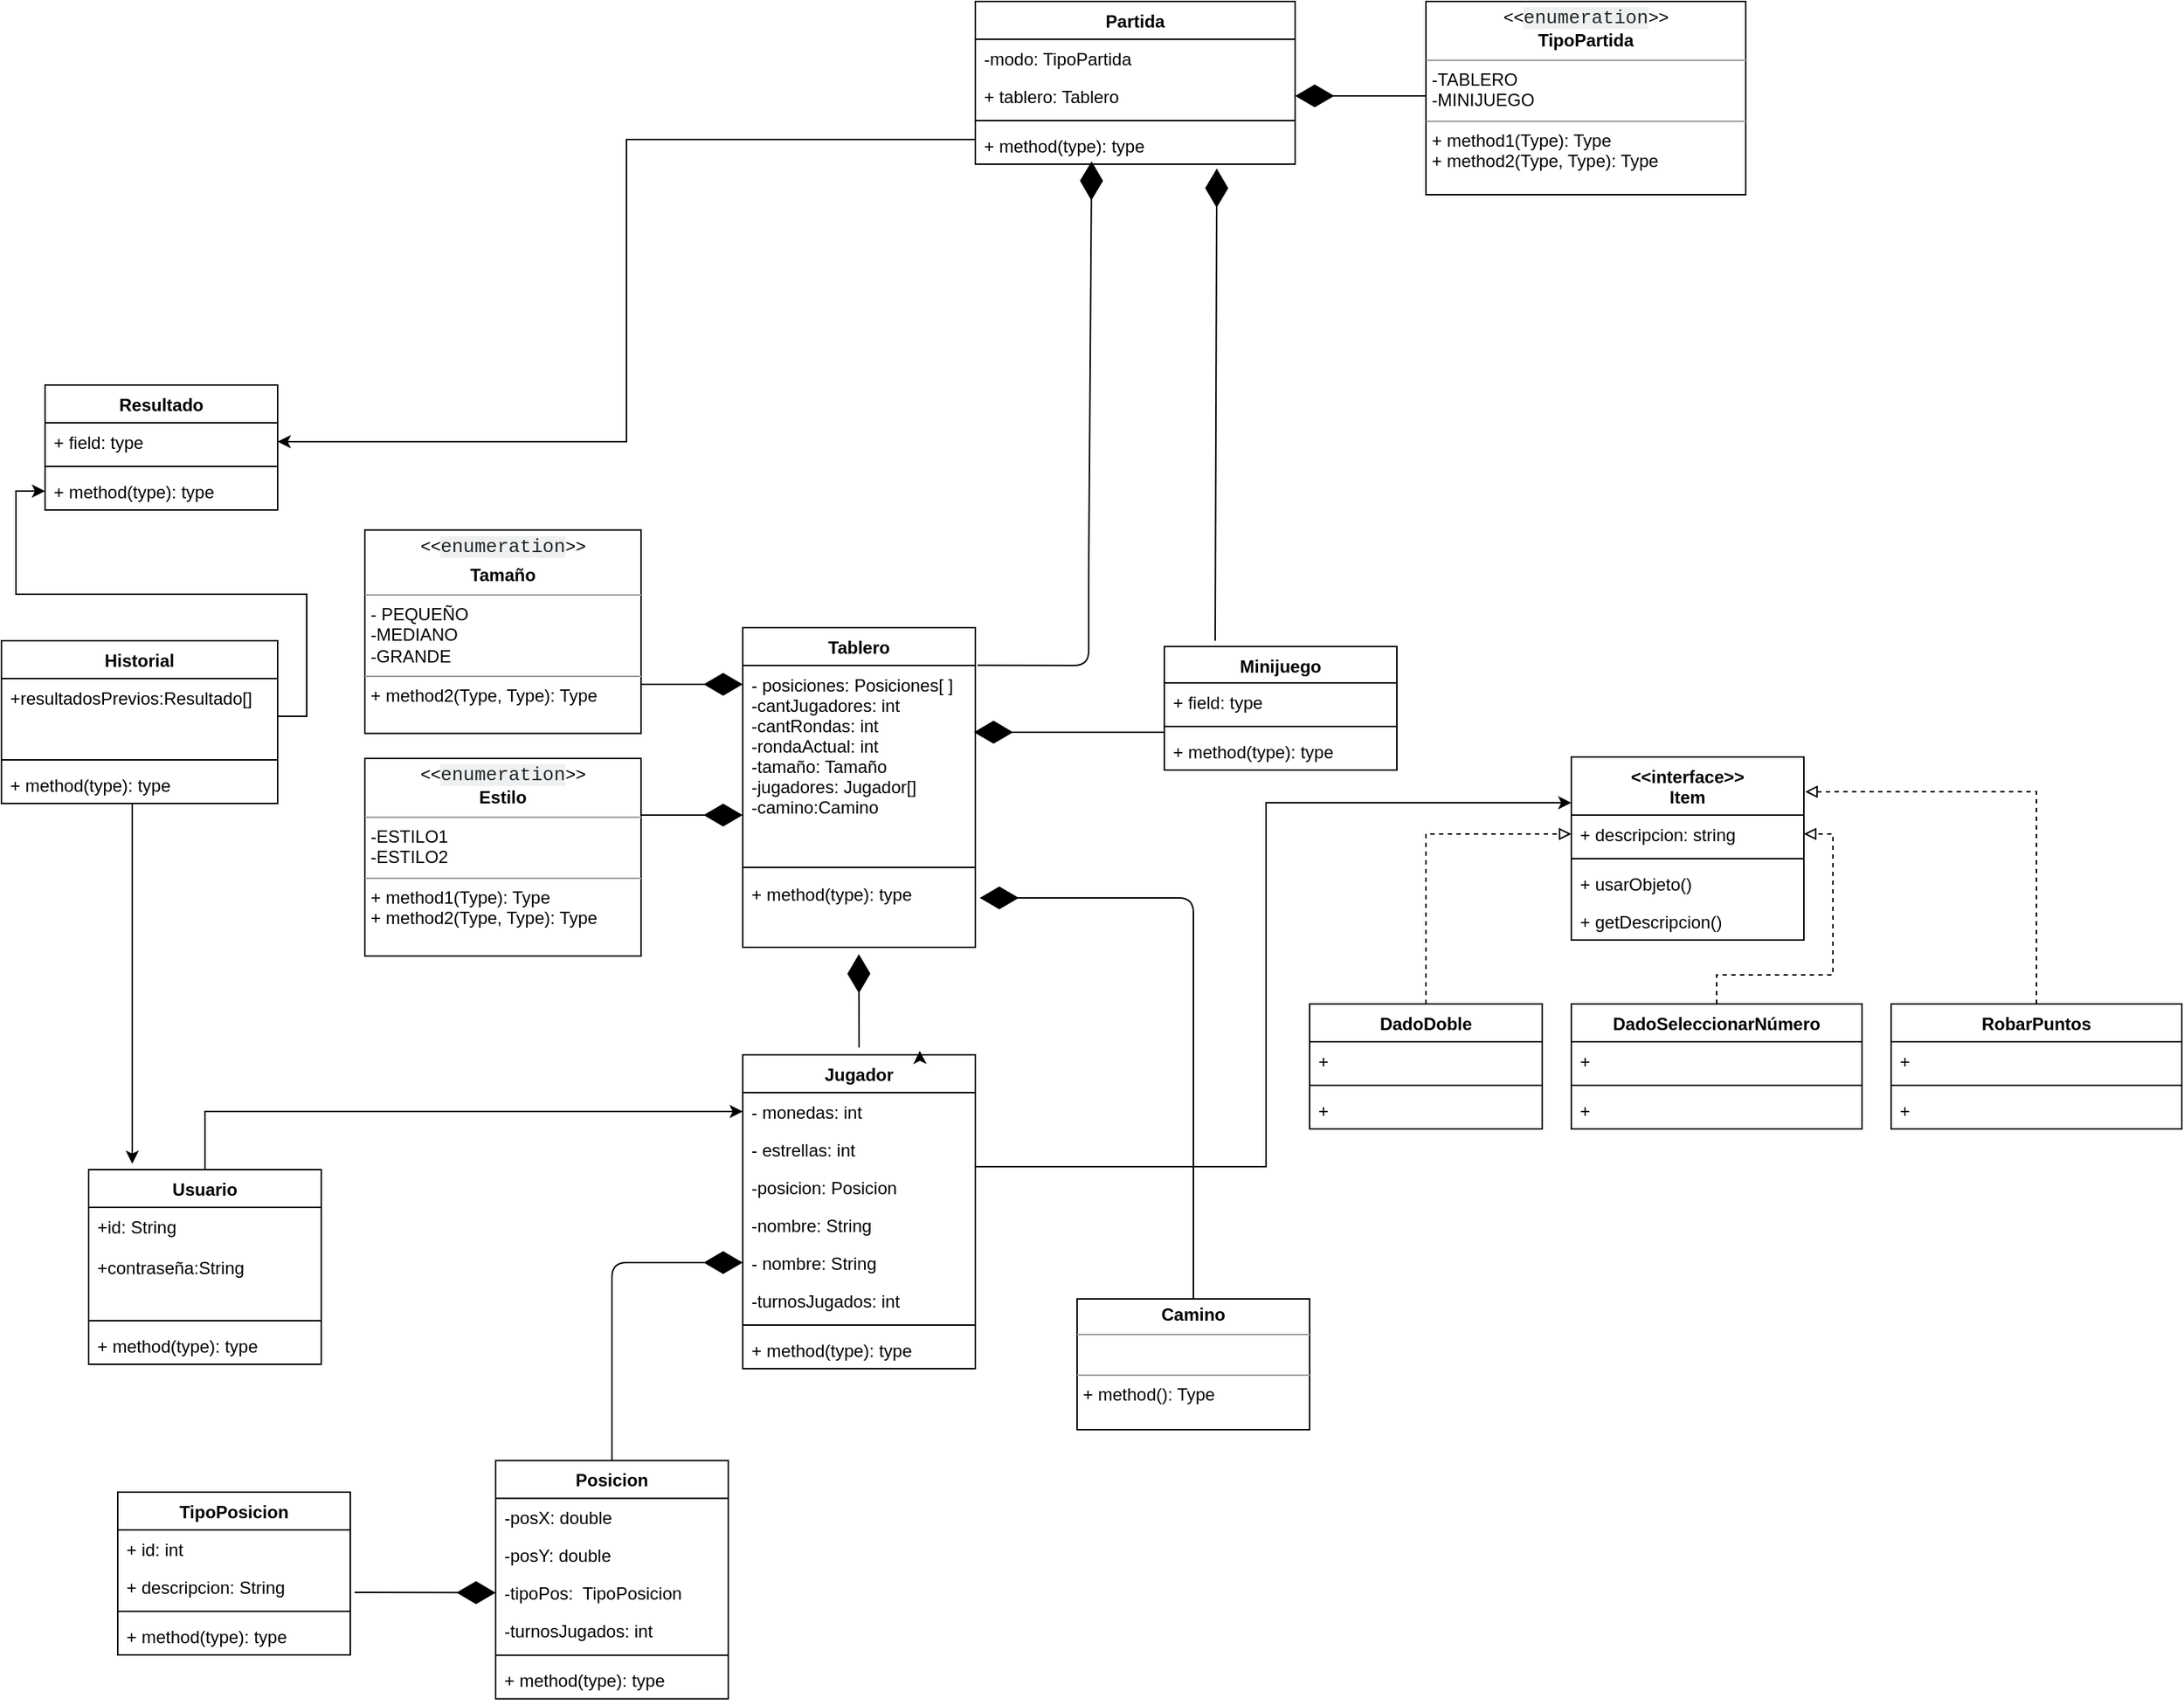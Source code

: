 <mxfile pages="1" version="11.2.8" type="github"><diagram name="Page-1" id="c4acf3e9-155e-7222-9cf6-157b1a14988f"><mxGraphModel dx="2136" dy="1695" grid="1" gridSize="10" guides="1" tooltips="1" connect="1" arrows="1" fold="1" page="1" pageScale="1" pageWidth="850" pageHeight="1100" background="#ffffff" math="0" shadow="0"><root><mxCell id="0"/><mxCell id="1" parent="0"/><mxCell id="UISwAt4YMqUdB4dOmK9G-1" value="Tablero" style="swimlane;fontStyle=1;align=center;verticalAlign=top;childLayout=stackLayout;horizontal=1;startSize=26;horizontalStack=0;resizeParent=1;resizeParentMax=0;resizeLast=0;collapsible=1;marginBottom=0;" parent="1" vertex="1"><mxGeometry x="210" y="-399" width="160" height="220" as="geometry"/></mxCell><mxCell id="UISwAt4YMqUdB4dOmK9G-2" value="- posiciones: Posiciones[ ]&#10;-cantJugadores: int&#10;-cantRondas: int&#10;-rondaActual: int&#10;-tamaño: Tamaño&#10;-jugadores: Jugador[]&#10;-camino:Camino&#10;" style="text;strokeColor=none;fillColor=none;align=left;verticalAlign=top;spacingLeft=4;spacingRight=4;overflow=hidden;rotatable=0;points=[[0,0.5],[1,0.5]];portConstraint=eastwest;" parent="UISwAt4YMqUdB4dOmK9G-1" vertex="1"><mxGeometry y="26" width="160" height="134" as="geometry"/></mxCell><mxCell id="UISwAt4YMqUdB4dOmK9G-3" value="" style="line;strokeWidth=1;fillColor=none;align=left;verticalAlign=middle;spacingTop=-1;spacingLeft=3;spacingRight=3;rotatable=0;labelPosition=right;points=[];portConstraint=eastwest;" parent="UISwAt4YMqUdB4dOmK9G-1" vertex="1"><mxGeometry y="160" width="160" height="10" as="geometry"/></mxCell><mxCell id="UISwAt4YMqUdB4dOmK9G-4" value="+ method(type): type" style="text;strokeColor=none;fillColor=none;align=left;verticalAlign=top;spacingLeft=4;spacingRight=4;overflow=hidden;rotatable=0;points=[[0,0.5],[1,0.5]];portConstraint=eastwest;" parent="UISwAt4YMqUdB4dOmK9G-1" vertex="1"><mxGeometry y="170" width="160" height="50" as="geometry"/></mxCell><mxCell id="k8qd7nkti8jpO9gWt1fe-1" value="TipoPosicion" style="swimlane;fontStyle=1;align=center;verticalAlign=top;childLayout=stackLayout;horizontal=1;startSize=26;horizontalStack=0;resizeParent=1;resizeParentMax=0;resizeLast=0;collapsible=1;marginBottom=0;" parent="1" vertex="1"><mxGeometry x="-220" y="196" width="160" height="112" as="geometry"/></mxCell><mxCell id="k8qd7nkti8jpO9gWt1fe-2" value="+ id: int" style="text;strokeColor=none;fillColor=none;align=left;verticalAlign=top;spacingLeft=4;spacingRight=4;overflow=hidden;rotatable=0;points=[[0,0.5],[1,0.5]];portConstraint=eastwest;" parent="k8qd7nkti8jpO9gWt1fe-1" vertex="1"><mxGeometry y="26" width="160" height="26" as="geometry"/></mxCell><mxCell id="k8qd7nkti8jpO9gWt1fe-5" value="+ descripcion: String" style="text;strokeColor=none;fillColor=none;align=left;verticalAlign=top;spacingLeft=4;spacingRight=4;overflow=hidden;rotatable=0;points=[[0,0.5],[1,0.5]];portConstraint=eastwest;" parent="k8qd7nkti8jpO9gWt1fe-1" vertex="1"><mxGeometry y="52" width="160" height="26" as="geometry"/></mxCell><mxCell id="k8qd7nkti8jpO9gWt1fe-3" value="" style="line;strokeWidth=1;fillColor=none;align=left;verticalAlign=middle;spacingTop=-1;spacingLeft=3;spacingRight=3;rotatable=0;labelPosition=right;points=[];portConstraint=eastwest;" parent="k8qd7nkti8jpO9gWt1fe-1" vertex="1"><mxGeometry y="78" width="160" height="8" as="geometry"/></mxCell><mxCell id="k8qd7nkti8jpO9gWt1fe-4" value="+ method(type): type" style="text;strokeColor=none;fillColor=none;align=left;verticalAlign=top;spacingLeft=4;spacingRight=4;overflow=hidden;rotatable=0;points=[[0,0.5],[1,0.5]];portConstraint=eastwest;" parent="k8qd7nkti8jpO9gWt1fe-1" vertex="1"><mxGeometry y="86" width="160" height="26" as="geometry"/></mxCell><mxCell id="k8qd7nkti8jpO9gWt1fe-7" value="Jugador" style="swimlane;fontStyle=1;align=center;verticalAlign=top;childLayout=stackLayout;horizontal=1;startSize=26;horizontalStack=0;resizeParent=1;resizeParentMax=0;resizeLast=0;collapsible=1;marginBottom=0;" parent="1" vertex="1"><mxGeometry x="210" y="-105" width="160" height="216" as="geometry"/></mxCell><mxCell id="k8qd7nkti8jpO9gWt1fe-11" value="- monedas: int&#10;" style="text;strokeColor=none;fillColor=none;align=left;verticalAlign=top;spacingLeft=4;spacingRight=4;overflow=hidden;rotatable=0;points=[[0,0.5],[1,0.5]];portConstraint=eastwest;" parent="k8qd7nkti8jpO9gWt1fe-7" vertex="1"><mxGeometry y="26" width="160" height="26" as="geometry"/></mxCell><mxCell id="-R49KxKi6Ui51VYpmpSC-28" value="- estrellas: int" style="text;strokeColor=none;fillColor=none;align=left;verticalAlign=top;spacingLeft=4;spacingRight=4;overflow=hidden;rotatable=0;points=[[0,0.5],[1,0.5]];portConstraint=eastwest;" vertex="1" parent="k8qd7nkti8jpO9gWt1fe-7"><mxGeometry y="52" width="160" height="26" as="geometry"/></mxCell><mxCell id="k8qd7nkti8jpO9gWt1fe-8" value="-posicion: Posicion&#10;" style="text;strokeColor=none;fillColor=none;align=left;verticalAlign=top;spacingLeft=4;spacingRight=4;overflow=hidden;rotatable=0;points=[[0,0.5],[1,0.5]];portConstraint=eastwest;" parent="k8qd7nkti8jpO9gWt1fe-7" vertex="1"><mxGeometry y="78" width="160" height="26" as="geometry"/></mxCell><mxCell id="-R49KxKi6Ui51VYpmpSC-87" value="-nombre: String&#10;" style="text;strokeColor=none;fillColor=none;align=left;verticalAlign=top;spacingLeft=4;spacingRight=4;overflow=hidden;rotatable=0;points=[[0,0.5],[1,0.5]];portConstraint=eastwest;" vertex="1" parent="k8qd7nkti8jpO9gWt1fe-7"><mxGeometry y="104" width="160" height="26" as="geometry"/></mxCell><mxCell id="k8qd7nkti8jpO9gWt1fe-27" value="- nombre: String" style="text;strokeColor=none;fillColor=none;align=left;verticalAlign=top;spacingLeft=4;spacingRight=4;overflow=hidden;rotatable=0;points=[[0,0.5],[1,0.5]];portConstraint=eastwest;" parent="k8qd7nkti8jpO9gWt1fe-7" vertex="1"><mxGeometry y="130" width="160" height="26" as="geometry"/></mxCell><mxCell id="k8qd7nkti8jpO9gWt1fe-12" value="-turnosJugados: int" style="text;strokeColor=none;fillColor=none;align=left;verticalAlign=top;spacingLeft=4;spacingRight=4;overflow=hidden;rotatable=0;points=[[0,0.5],[1,0.5]];portConstraint=eastwest;" parent="k8qd7nkti8jpO9gWt1fe-7" vertex="1"><mxGeometry y="156" width="160" height="26" as="geometry"/></mxCell><mxCell id="k8qd7nkti8jpO9gWt1fe-9" value="" style="line;strokeWidth=1;fillColor=none;align=left;verticalAlign=middle;spacingTop=-1;spacingLeft=3;spacingRight=3;rotatable=0;labelPosition=right;points=[];portConstraint=eastwest;" parent="k8qd7nkti8jpO9gWt1fe-7" vertex="1"><mxGeometry y="182" width="160" height="8" as="geometry"/></mxCell><mxCell id="k8qd7nkti8jpO9gWt1fe-10" value="+ method(type): type" style="text;strokeColor=none;fillColor=none;align=left;verticalAlign=top;spacingLeft=4;spacingRight=4;overflow=hidden;rotatable=0;points=[[0,0.5],[1,0.5]];portConstraint=eastwest;" parent="k8qd7nkti8jpO9gWt1fe-7" vertex="1"><mxGeometry y="190" width="160" height="26" as="geometry"/></mxCell><mxCell id="k8qd7nkti8jpO9gWt1fe-14" value="Partida" style="swimlane;fontStyle=1;align=center;verticalAlign=top;childLayout=stackLayout;horizontal=1;startSize=26;horizontalStack=0;resizeParent=1;resizeParentMax=0;resizeLast=0;collapsible=1;marginBottom=0;" parent="1" vertex="1"><mxGeometry x="370" y="-830" width="220" height="112" as="geometry"/></mxCell><mxCell id="k8qd7nkti8jpO9gWt1fe-15" value="-modo: TipoPartida&#10;" style="text;strokeColor=none;fillColor=none;align=left;verticalAlign=top;spacingLeft=4;spacingRight=4;overflow=hidden;rotatable=0;points=[[0,0.5],[1,0.5]];portConstraint=eastwest;" parent="k8qd7nkti8jpO9gWt1fe-14" vertex="1"><mxGeometry y="26" width="220" height="26" as="geometry"/></mxCell><mxCell id="k8qd7nkti8jpO9gWt1fe-19" value="+ tablero: Tablero" style="text;strokeColor=none;fillColor=none;align=left;verticalAlign=top;spacingLeft=4;spacingRight=4;overflow=hidden;rotatable=0;points=[[0,0.5],[1,0.5]];portConstraint=eastwest;" parent="k8qd7nkti8jpO9gWt1fe-14" vertex="1"><mxGeometry y="52" width="220" height="26" as="geometry"/></mxCell><mxCell id="k8qd7nkti8jpO9gWt1fe-16" value="" style="line;strokeWidth=1;fillColor=none;align=left;verticalAlign=middle;spacingTop=-1;spacingLeft=3;spacingRight=3;rotatable=0;labelPosition=right;points=[];portConstraint=eastwest;" parent="k8qd7nkti8jpO9gWt1fe-14" vertex="1"><mxGeometry y="78" width="220" height="8" as="geometry"/></mxCell><mxCell id="k8qd7nkti8jpO9gWt1fe-17" value="+ method(type): type" style="text;strokeColor=none;fillColor=none;align=left;verticalAlign=top;spacingLeft=4;spacingRight=4;overflow=hidden;rotatable=0;points=[[0,0.5],[1,0.5]];portConstraint=eastwest;" parent="k8qd7nkti8jpO9gWt1fe-14" vertex="1"><mxGeometry y="86" width="220" height="26" as="geometry"/></mxCell><mxCell id="k8qd7nkti8jpO9gWt1fe-35" style="edgeStyle=orthogonalEdgeStyle;rounded=0;orthogonalLoop=1;jettySize=auto;html=1;exitX=0.5;exitY=0;exitDx=0;exitDy=0;entryX=0;entryY=0.5;entryDx=0;entryDy=0;startArrow=none;startFill=0;endArrow=block;endFill=0;dashed=1;" parent="1" source="k8qd7nkti8jpO9gWt1fe-22" target="k8qd7nkti8jpO9gWt1fe-42" edge="1"><mxGeometry relative="1" as="geometry"><mxPoint x="740" y="-230" as="targetPoint"/></mxGeometry></mxCell><mxCell id="k8qd7nkti8jpO9gWt1fe-22" value="DadoDoble" style="swimlane;fontStyle=1;align=center;verticalAlign=top;childLayout=stackLayout;horizontal=1;startSize=26;horizontalStack=0;resizeParent=1;resizeParentMax=0;resizeLast=0;collapsible=1;marginBottom=0;" parent="1" vertex="1"><mxGeometry x="600" y="-140" width="160" height="86" as="geometry"/></mxCell><mxCell id="k8qd7nkti8jpO9gWt1fe-23" value="+" style="text;strokeColor=none;fillColor=none;align=left;verticalAlign=top;spacingLeft=4;spacingRight=4;overflow=hidden;rotatable=0;points=[[0,0.5],[1,0.5]];portConstraint=eastwest;" parent="k8qd7nkti8jpO9gWt1fe-22" vertex="1"><mxGeometry y="26" width="160" height="26" as="geometry"/></mxCell><mxCell id="k8qd7nkti8jpO9gWt1fe-24" value="" style="line;strokeWidth=1;fillColor=none;align=left;verticalAlign=middle;spacingTop=-1;spacingLeft=3;spacingRight=3;rotatable=0;labelPosition=right;points=[];portConstraint=eastwest;" parent="k8qd7nkti8jpO9gWt1fe-22" vertex="1"><mxGeometry y="52" width="160" height="8" as="geometry"/></mxCell><mxCell id="k8qd7nkti8jpO9gWt1fe-25" value="+" style="text;strokeColor=none;fillColor=none;align=left;verticalAlign=top;spacingLeft=4;spacingRight=4;overflow=hidden;rotatable=0;points=[[0,0.5],[1,0.5]];portConstraint=eastwest;" parent="k8qd7nkti8jpO9gWt1fe-22" vertex="1"><mxGeometry y="60" width="160" height="26" as="geometry"/></mxCell><mxCell id="k8qd7nkti8jpO9gWt1fe-37" value="&lt;&lt;interface&gt;&gt;&#10;Item" style="swimlane;fontStyle=1;align=center;verticalAlign=top;childLayout=stackLayout;horizontal=1;startSize=40;horizontalStack=0;resizeParent=1;resizeParentMax=0;resizeLast=0;collapsible=1;marginBottom=0;" parent="1" vertex="1"><mxGeometry x="780" y="-310" width="160" height="126" as="geometry"/></mxCell><mxCell id="k8qd7nkti8jpO9gWt1fe-42" value="+ descripcion: string" style="text;strokeColor=none;fillColor=none;align=left;verticalAlign=top;spacingLeft=4;spacingRight=4;overflow=hidden;rotatable=0;points=[[0,0.5],[1,0.5]];portConstraint=eastwest;" parent="k8qd7nkti8jpO9gWt1fe-37" vertex="1"><mxGeometry y="40" width="160" height="26" as="geometry"/></mxCell><mxCell id="k8qd7nkti8jpO9gWt1fe-39" value="" style="line;strokeWidth=1;fillColor=none;align=left;verticalAlign=middle;spacingTop=-1;spacingLeft=3;spacingRight=3;rotatable=0;labelPosition=right;points=[];portConstraint=eastwest;" parent="k8qd7nkti8jpO9gWt1fe-37" vertex="1"><mxGeometry y="66" width="160" height="8" as="geometry"/></mxCell><mxCell id="k8qd7nkti8jpO9gWt1fe-40" value="+ usarObjeto()" style="text;strokeColor=none;fillColor=none;align=left;verticalAlign=top;spacingLeft=4;spacingRight=4;overflow=hidden;rotatable=0;points=[[0,0.5],[1,0.5]];portConstraint=eastwest;" parent="k8qd7nkti8jpO9gWt1fe-37" vertex="1"><mxGeometry y="74" width="160" height="26" as="geometry"/></mxCell><mxCell id="k8qd7nkti8jpO9gWt1fe-41" value="+ getDescripcion()" style="text;strokeColor=none;fillColor=none;align=left;verticalAlign=top;spacingLeft=4;spacingRight=4;overflow=hidden;rotatable=0;points=[[0,0.5],[1,0.5]];portConstraint=eastwest;" parent="k8qd7nkti8jpO9gWt1fe-37" vertex="1"><mxGeometry y="100" width="160" height="26" as="geometry"/></mxCell><mxCell id="k8qd7nkti8jpO9gWt1fe-51" style="edgeStyle=orthogonalEdgeStyle;rounded=0;orthogonalLoop=1;jettySize=auto;html=1;exitX=0.5;exitY=0;exitDx=0;exitDy=0;entryX=1;entryY=0.5;entryDx=0;entryDy=0;dashed=1;startArrow=none;startFill=0;endArrow=block;endFill=0;" parent="1" source="k8qd7nkti8jpO9gWt1fe-43" target="k8qd7nkti8jpO9gWt1fe-42" edge="1"><mxGeometry relative="1" as="geometry"><Array as="points"><mxPoint x="880" y="-160"/><mxPoint x="960" y="-160"/><mxPoint x="960" y="-257"/></Array></mxGeometry></mxCell><mxCell id="k8qd7nkti8jpO9gWt1fe-43" value="DadoSeleccionarNúmero" style="swimlane;fontStyle=1;align=center;verticalAlign=top;childLayout=stackLayout;horizontal=1;startSize=26;horizontalStack=0;resizeParent=1;resizeParentMax=0;resizeLast=0;collapsible=1;marginBottom=0;" parent="1" vertex="1"><mxGeometry x="780" y="-140" width="200" height="86" as="geometry"/></mxCell><mxCell id="k8qd7nkti8jpO9gWt1fe-44" value="+" style="text;strokeColor=none;fillColor=none;align=left;verticalAlign=top;spacingLeft=4;spacingRight=4;overflow=hidden;rotatable=0;points=[[0,0.5],[1,0.5]];portConstraint=eastwest;" parent="k8qd7nkti8jpO9gWt1fe-43" vertex="1"><mxGeometry y="26" width="200" height="26" as="geometry"/></mxCell><mxCell id="k8qd7nkti8jpO9gWt1fe-45" value="" style="line;strokeWidth=1;fillColor=none;align=left;verticalAlign=middle;spacingTop=-1;spacingLeft=3;spacingRight=3;rotatable=0;labelPosition=right;points=[];portConstraint=eastwest;" parent="k8qd7nkti8jpO9gWt1fe-43" vertex="1"><mxGeometry y="52" width="200" height="8" as="geometry"/></mxCell><mxCell id="k8qd7nkti8jpO9gWt1fe-46" value="+" style="text;strokeColor=none;fillColor=none;align=left;verticalAlign=top;spacingLeft=4;spacingRight=4;overflow=hidden;rotatable=0;points=[[0,0.5],[1,0.5]];portConstraint=eastwest;" parent="k8qd7nkti8jpO9gWt1fe-43" vertex="1"><mxGeometry y="60" width="200" height="26" as="geometry"/></mxCell><mxCell id="k8qd7nkti8jpO9gWt1fe-52" style="edgeStyle=orthogonalEdgeStyle;rounded=0;orthogonalLoop=1;jettySize=auto;html=1;exitX=0.5;exitY=0;exitDx=0;exitDy=0;entryX=1.006;entryY=0.19;entryDx=0;entryDy=0;entryPerimeter=0;dashed=1;startArrow=none;startFill=0;endArrow=block;endFill=0;" parent="1" source="k8qd7nkti8jpO9gWt1fe-47" target="k8qd7nkti8jpO9gWt1fe-37" edge="1"><mxGeometry relative="1" as="geometry"/></mxCell><mxCell id="k8qd7nkti8jpO9gWt1fe-47" value="RobarPuntos" style="swimlane;fontStyle=1;align=center;verticalAlign=top;childLayout=stackLayout;horizontal=1;startSize=26;horizontalStack=0;resizeParent=1;resizeParentMax=0;resizeLast=0;collapsible=1;marginBottom=0;" parent="1" vertex="1"><mxGeometry x="1000" y="-140" width="200" height="86" as="geometry"/></mxCell><mxCell id="k8qd7nkti8jpO9gWt1fe-48" value="+" style="text;strokeColor=none;fillColor=none;align=left;verticalAlign=top;spacingLeft=4;spacingRight=4;overflow=hidden;rotatable=0;points=[[0,0.5],[1,0.5]];portConstraint=eastwest;" parent="k8qd7nkti8jpO9gWt1fe-47" vertex="1"><mxGeometry y="26" width="200" height="26" as="geometry"/></mxCell><mxCell id="k8qd7nkti8jpO9gWt1fe-49" value="" style="line;strokeWidth=1;fillColor=none;align=left;verticalAlign=middle;spacingTop=-1;spacingLeft=3;spacingRight=3;rotatable=0;labelPosition=right;points=[];portConstraint=eastwest;" parent="k8qd7nkti8jpO9gWt1fe-47" vertex="1"><mxGeometry y="52" width="200" height="8" as="geometry"/></mxCell><mxCell id="k8qd7nkti8jpO9gWt1fe-50" value="+" style="text;strokeColor=none;fillColor=none;align=left;verticalAlign=top;spacingLeft=4;spacingRight=4;overflow=hidden;rotatable=0;points=[[0,0.5],[1,0.5]];portConstraint=eastwest;" parent="k8qd7nkti8jpO9gWt1fe-47" vertex="1"><mxGeometry y="60" width="200" height="26" as="geometry"/></mxCell><mxCell id="iO6MnTRIKXkWglGFPcSL-11" style="edgeStyle=orthogonalEdgeStyle;rounded=0;orthogonalLoop=1;jettySize=auto;html=1;entryX=0;entryY=0.5;entryDx=0;entryDy=0;" parent="1" source="iO6MnTRIKXkWglGFPcSL-6" target="k8qd7nkti8jpO9gWt1fe-11" edge="1"><mxGeometry relative="1" as="geometry"/></mxCell><mxCell id="iO6MnTRIKXkWglGFPcSL-6" value="Usuario" style="swimlane;fontStyle=1;align=center;verticalAlign=top;childLayout=stackLayout;horizontal=1;startSize=26;horizontalStack=0;resizeParent=1;resizeParentMax=0;resizeLast=0;collapsible=1;marginBottom=0;" parent="1" vertex="1"><mxGeometry x="-240" y="-26" width="160" height="134" as="geometry"/></mxCell><mxCell id="iO6MnTRIKXkWglGFPcSL-7" value="+id: String&#10;&#10;+contraseña:String" style="text;strokeColor=none;fillColor=none;align=left;verticalAlign=top;spacingLeft=4;spacingRight=4;overflow=hidden;rotatable=0;points=[[0,0.5],[1,0.5]];portConstraint=eastwest;" parent="iO6MnTRIKXkWglGFPcSL-6" vertex="1"><mxGeometry y="26" width="160" height="74" as="geometry"/></mxCell><mxCell id="iO6MnTRIKXkWglGFPcSL-8" value="" style="line;strokeWidth=1;fillColor=none;align=left;verticalAlign=middle;spacingTop=-1;spacingLeft=3;spacingRight=3;rotatable=0;labelPosition=right;points=[];portConstraint=eastwest;" parent="iO6MnTRIKXkWglGFPcSL-6" vertex="1"><mxGeometry y="100" width="160" height="8" as="geometry"/></mxCell><mxCell id="iO6MnTRIKXkWglGFPcSL-9" value="+ method(type): type" style="text;strokeColor=none;fillColor=none;align=left;verticalAlign=top;spacingLeft=4;spacingRight=4;overflow=hidden;rotatable=0;points=[[0,0.5],[1,0.5]];portConstraint=eastwest;" parent="iO6MnTRIKXkWglGFPcSL-6" vertex="1"><mxGeometry y="108" width="160" height="26" as="geometry"/></mxCell><mxCell id="iO6MnTRIKXkWglGFPcSL-12" style="edgeStyle=orthogonalEdgeStyle;rounded=0;orthogonalLoop=1;jettySize=auto;html=1;exitX=1;exitY=0.5;exitDx=0;exitDy=0;entryX=0;entryY=0.25;entryDx=0;entryDy=0;" parent="1" source="k8qd7nkti8jpO9gWt1fe-11" target="k8qd7nkti8jpO9gWt1fe-37" edge="1"><mxGeometry relative="1" as="geometry"><Array as="points"><mxPoint x="570" y="-28"/><mxPoint x="570" y="-278"/></Array></mxGeometry></mxCell><mxCell id="iO6MnTRIKXkWglGFPcSL-18" style="edgeStyle=orthogonalEdgeStyle;rounded=0;orthogonalLoop=1;jettySize=auto;html=1;" parent="1" source="iO6MnTRIKXkWglGFPcSL-13" edge="1"><mxGeometry relative="1" as="geometry"><mxPoint x="-210" y="-30" as="targetPoint"/><Array as="points"><mxPoint x="-210" y="-80"/></Array></mxGeometry></mxCell><mxCell id="iO6MnTRIKXkWglGFPcSL-13" value="Historial" style="swimlane;fontStyle=1;align=center;verticalAlign=top;childLayout=stackLayout;horizontal=1;startSize=26;horizontalStack=0;resizeParent=1;resizeParentMax=0;resizeLast=0;collapsible=1;marginBottom=0;" parent="1" vertex="1"><mxGeometry x="-300" y="-390" width="190" height="112" as="geometry"/></mxCell><mxCell id="iO6MnTRIKXkWglGFPcSL-14" value="+resultadosPrevios:Resultado[]" style="text;strokeColor=none;fillColor=none;align=left;verticalAlign=top;spacingLeft=4;spacingRight=4;overflow=hidden;rotatable=0;points=[[0,0.5],[1,0.5]];portConstraint=eastwest;" parent="iO6MnTRIKXkWglGFPcSL-13" vertex="1"><mxGeometry y="26" width="190" height="52" as="geometry"/></mxCell><mxCell id="iO6MnTRIKXkWglGFPcSL-15" value="" style="line;strokeWidth=1;fillColor=none;align=left;verticalAlign=middle;spacingTop=-1;spacingLeft=3;spacingRight=3;rotatable=0;labelPosition=right;points=[];portConstraint=eastwest;" parent="iO6MnTRIKXkWglGFPcSL-13" vertex="1"><mxGeometry y="78" width="190" height="8" as="geometry"/></mxCell><mxCell id="iO6MnTRIKXkWglGFPcSL-16" value="+ method(type): type" style="text;strokeColor=none;fillColor=none;align=left;verticalAlign=top;spacingLeft=4;spacingRight=4;overflow=hidden;rotatable=0;points=[[0,0.5],[1,0.5]];portConstraint=eastwest;" parent="iO6MnTRIKXkWglGFPcSL-13" vertex="1"><mxGeometry y="86" width="190" height="26" as="geometry"/></mxCell><mxCell id="iO6MnTRIKXkWglGFPcSL-19" value="Resultado" style="swimlane;fontStyle=1;align=center;verticalAlign=top;childLayout=stackLayout;horizontal=1;startSize=26;horizontalStack=0;resizeParent=1;resizeParentMax=0;resizeLast=0;collapsible=1;marginBottom=0;" parent="1" vertex="1"><mxGeometry x="-270" y="-566" width="160" height="86" as="geometry"/></mxCell><mxCell id="iO6MnTRIKXkWglGFPcSL-20" value="+ field: type" style="text;strokeColor=none;fillColor=none;align=left;verticalAlign=top;spacingLeft=4;spacingRight=4;overflow=hidden;rotatable=0;points=[[0,0.5],[1,0.5]];portConstraint=eastwest;" parent="iO6MnTRIKXkWglGFPcSL-19" vertex="1"><mxGeometry y="26" width="160" height="26" as="geometry"/></mxCell><mxCell id="iO6MnTRIKXkWglGFPcSL-21" value="" style="line;strokeWidth=1;fillColor=none;align=left;verticalAlign=middle;spacingTop=-1;spacingLeft=3;spacingRight=3;rotatable=0;labelPosition=right;points=[];portConstraint=eastwest;" parent="iO6MnTRIKXkWglGFPcSL-19" vertex="1"><mxGeometry y="52" width="160" height="8" as="geometry"/></mxCell><mxCell id="iO6MnTRIKXkWglGFPcSL-22" value="+ method(type): type" style="text;strokeColor=none;fillColor=none;align=left;verticalAlign=top;spacingLeft=4;spacingRight=4;overflow=hidden;rotatable=0;points=[[0,0.5],[1,0.5]];portConstraint=eastwest;" parent="iO6MnTRIKXkWglGFPcSL-19" vertex="1"><mxGeometry y="60" width="160" height="26" as="geometry"/></mxCell><mxCell id="iO6MnTRIKXkWglGFPcSL-24" style="edgeStyle=orthogonalEdgeStyle;rounded=0;orthogonalLoop=1;jettySize=auto;html=1;entryX=1;entryY=0.5;entryDx=0;entryDy=0;exitX=0;exitY=0.5;exitDx=0;exitDy=0;" parent="1" source="k8qd7nkti8jpO9gWt1fe-19" target="iO6MnTRIKXkWglGFPcSL-20" edge="1"><mxGeometry relative="1" as="geometry"><Array as="points"><mxPoint x="130" y="-735"/><mxPoint x="130" y="-527"/></Array></mxGeometry></mxCell><mxCell id="iO6MnTRIKXkWglGFPcSL-25" style="edgeStyle=orthogonalEdgeStyle;rounded=0;orthogonalLoop=1;jettySize=auto;html=1;entryX=0;entryY=0.5;entryDx=0;entryDy=0;" parent="1" source="iO6MnTRIKXkWglGFPcSL-14" target="iO6MnTRIKXkWglGFPcSL-22" edge="1"><mxGeometry relative="1" as="geometry"/></mxCell><mxCell id="-R49KxKi6Ui51VYpmpSC-2" value="Minijuego&#10;" style="swimlane;fontStyle=1;align=center;verticalAlign=top;childLayout=stackLayout;horizontal=1;startSize=25;horizontalStack=0;resizeParent=1;resizeParentMax=0;resizeLast=0;collapsible=1;marginBottom=0;" vertex="1" parent="1"><mxGeometry x="500" y="-386" width="160" height="85" as="geometry"><mxRectangle x="500" y="-386" width="80" height="25" as="alternateBounds"/></mxGeometry></mxCell><mxCell id="-R49KxKi6Ui51VYpmpSC-3" value="+ field: type" style="text;strokeColor=none;fillColor=none;align=left;verticalAlign=top;spacingLeft=4;spacingRight=4;overflow=hidden;rotatable=0;points=[[0,0.5],[1,0.5]];portConstraint=eastwest;" vertex="1" parent="-R49KxKi6Ui51VYpmpSC-2"><mxGeometry y="25" width="160" height="26" as="geometry"/></mxCell><mxCell id="-R49KxKi6Ui51VYpmpSC-4" value="" style="line;strokeWidth=1;fillColor=none;align=left;verticalAlign=middle;spacingTop=-1;spacingLeft=3;spacingRight=3;rotatable=0;labelPosition=right;points=[];portConstraint=eastwest;" vertex="1" parent="-R49KxKi6Ui51VYpmpSC-2"><mxGeometry y="51" width="160" height="8" as="geometry"/></mxCell><mxCell id="-R49KxKi6Ui51VYpmpSC-5" value="+ method(type): type" style="text;strokeColor=none;fillColor=none;align=left;verticalAlign=top;spacingLeft=4;spacingRight=4;overflow=hidden;rotatable=0;points=[[0,0.5],[1,0.5]];portConstraint=eastwest;" vertex="1" parent="-R49KxKi6Ui51VYpmpSC-2"><mxGeometry y="59" width="160" height="26" as="geometry"/></mxCell><mxCell id="-R49KxKi6Ui51VYpmpSC-9" value="&lt;p style=&quot;margin: 0px ; margin-top: 4px ; text-align: center&quot;&gt;&lt;i&gt;&amp;lt;&amp;lt;&lt;/i&gt;&lt;span style=&quot;font-family: &amp;#34;consolas&amp;#34; , &amp;#34;menlo&amp;#34; , &amp;#34;monaco&amp;#34; , &amp;#34;lucida console&amp;#34; , &amp;#34;liberation mono&amp;#34; , &amp;#34;dejavu sans mono&amp;#34; , &amp;#34;bitstream vera sans mono&amp;#34; , &amp;#34;courier new&amp;#34; , monospace , sans-serif ; font-style: inherit ; font-weight: inherit ; white-space: inherit ; background-color: rgb(239 , 240 , 241) ; color: rgb(36 , 39 , 41) ; font-size: 13px ; text-align: left&quot;&gt;enumeration&lt;/span&gt;&lt;i&gt;&amp;gt;&amp;gt;&lt;/i&gt;&lt;/p&gt;&lt;p style=&quot;margin: 0px ; margin-top: 4px ; text-align: center&quot;&gt;&lt;b&gt;Tamaño&lt;/b&gt;&lt;/p&gt;&lt;hr size=&quot;1&quot;&gt;&lt;p style=&quot;margin: 0px ; margin-left: 4px&quot;&gt;- PEQUEÑO&lt;br&gt;-MEDIANO&lt;/p&gt;&lt;p style=&quot;margin: 0px ; margin-left: 4px&quot;&gt;-GRANDE&lt;/p&gt;&lt;hr size=&quot;1&quot;&gt;&lt;p style=&quot;margin: 0px ; margin-left: 4px&quot;&gt;+ method2(Type, Type): Type&lt;/p&gt;" style="verticalAlign=top;align=left;overflow=fill;fontSize=12;fontFamily=Helvetica;html=1;" vertex="1" parent="1"><mxGeometry x="-50" y="-466.206" width="190" height="140" as="geometry"/></mxCell><mxCell id="-R49KxKi6Ui51VYpmpSC-10" value="&lt;p style=&quot;margin: 0px ; margin-top: 4px ; text-align: center&quot;&gt;&lt;i&gt;&amp;lt;&amp;lt;&lt;/i&gt;&lt;span style=&quot;color: rgb(36 , 39 , 41) ; font-family: &amp;#34;consolas&amp;#34; , &amp;#34;menlo&amp;#34; , &amp;#34;monaco&amp;#34; , &amp;#34;lucida console&amp;#34; , &amp;#34;liberation mono&amp;#34; , &amp;#34;dejavu sans mono&amp;#34; , &amp;#34;bitstream vera sans mono&amp;#34; , &amp;#34;courier new&amp;#34; , monospace , sans-serif ; font-size: 13px ; text-align: left ; background-color: rgb(239 , 240 , 241)&quot;&gt;enumeration&lt;/span&gt;&lt;i&gt;&amp;gt;&amp;gt;&lt;/i&gt;&lt;br&gt;&lt;b&gt;Estilo&lt;/b&gt;&lt;/p&gt;&lt;hr size=&quot;1&quot;&gt;&lt;p style=&quot;margin: 0px ; margin-left: 4px&quot;&gt;-ESTILO1&lt;br&gt;-ESTILO2&lt;/p&gt;&lt;hr size=&quot;1&quot;&gt;&lt;p style=&quot;margin: 0px ; margin-left: 4px&quot;&gt;+ method1(Type): Type&lt;br&gt;+ method2(Type, Type): Type&lt;/p&gt;" style="verticalAlign=top;align=left;overflow=fill;fontSize=12;fontFamily=Helvetica;html=1;" vertex="1" parent="1"><mxGeometry x="-50" y="-309" width="190" height="136" as="geometry"/></mxCell><mxCell id="-R49KxKi6Ui51VYpmpSC-17" value="&lt;p style=&quot;margin: 0px ; margin-top: 4px ; text-align: center&quot;&gt;&lt;i&gt;&amp;lt;&amp;lt;&lt;/i&gt;&lt;span style=&quot;color: rgb(36 , 39 , 41) ; font-family: &amp;#34;consolas&amp;#34; , &amp;#34;menlo&amp;#34; , &amp;#34;monaco&amp;#34; , &amp;#34;lucida console&amp;#34; , &amp;#34;liberation mono&amp;#34; , &amp;#34;dejavu sans mono&amp;#34; , &amp;#34;bitstream vera sans mono&amp;#34; , &amp;#34;courier new&amp;#34; , monospace , sans-serif ; font-size: 13px ; text-align: left ; background-color: rgb(239 , 240 , 241)&quot;&gt;enumeration&lt;/span&gt;&lt;i&gt;&amp;gt;&amp;gt;&lt;/i&gt;&lt;br&gt;&lt;b&gt;TipoPartida&lt;/b&gt;&lt;/p&gt;&lt;hr size=&quot;1&quot;&gt;&lt;p style=&quot;margin: 0px ; margin-left: 4px&quot;&gt;-TABLERO&lt;/p&gt;&lt;p style=&quot;margin: 0px ; margin-left: 4px&quot;&gt;-MINIJUEGO&lt;/p&gt;&lt;hr size=&quot;1&quot;&gt;&lt;p style=&quot;margin: 0px ; margin-left: 4px&quot;&gt;+ method1(Type): Type&lt;br&gt;+ method2(Type, Type): Type&lt;/p&gt;" style="verticalAlign=top;align=left;overflow=fill;fontSize=12;fontFamily=Helvetica;html=1;" vertex="1" parent="1"><mxGeometry x="680" y="-830" width="220" height="133" as="geometry"/></mxCell><mxCell id="-R49KxKi6Ui51VYpmpSC-21" style="edgeStyle=orthogonalEdgeStyle;rounded=0;orthogonalLoop=1;jettySize=auto;html=1;exitX=0.75;exitY=0;exitDx=0;exitDy=0;entryX=0.761;entryY=-0.013;entryDx=0;entryDy=0;entryPerimeter=0;" edge="1" parent="1" source="k8qd7nkti8jpO9gWt1fe-7" target="k8qd7nkti8jpO9gWt1fe-7"><mxGeometry relative="1" as="geometry"/></mxCell><mxCell id="-R49KxKi6Ui51VYpmpSC-58" value="Posicion" style="swimlane;fontStyle=1;align=center;verticalAlign=top;childLayout=stackLayout;horizontal=1;startSize=26;horizontalStack=0;resizeParent=1;resizeParentMax=0;resizeLast=0;collapsible=1;marginBottom=0;" vertex="1" parent="1"><mxGeometry x="40" y="174.214" width="160" height="164" as="geometry"/></mxCell><mxCell id="-R49KxKi6Ui51VYpmpSC-59" value="-posX: double" style="text;strokeColor=none;fillColor=none;align=left;verticalAlign=top;spacingLeft=4;spacingRight=4;overflow=hidden;rotatable=0;points=[[0,0.5],[1,0.5]];portConstraint=eastwest;" vertex="1" parent="-R49KxKi6Ui51VYpmpSC-58"><mxGeometry y="26" width="160" height="26" as="geometry"/></mxCell><mxCell id="-R49KxKi6Ui51VYpmpSC-60" value="-posY: double" style="text;strokeColor=none;fillColor=none;align=left;verticalAlign=top;spacingLeft=4;spacingRight=4;overflow=hidden;rotatable=0;points=[[0,0.5],[1,0.5]];portConstraint=eastwest;" vertex="1" parent="-R49KxKi6Ui51VYpmpSC-58"><mxGeometry y="52" width="160" height="26" as="geometry"/></mxCell><mxCell id="-R49KxKi6Ui51VYpmpSC-61" value="-tipoPos:  TipoPosicion&#10;" style="text;strokeColor=none;fillColor=none;align=left;verticalAlign=top;spacingLeft=4;spacingRight=4;overflow=hidden;rotatable=0;points=[[0,0.5],[1,0.5]];portConstraint=eastwest;" vertex="1" parent="-R49KxKi6Ui51VYpmpSC-58"><mxGeometry y="78" width="160" height="26" as="geometry"/></mxCell><mxCell id="-R49KxKi6Ui51VYpmpSC-63" value="-turnosJugados: int" style="text;strokeColor=none;fillColor=none;align=left;verticalAlign=top;spacingLeft=4;spacingRight=4;overflow=hidden;rotatable=0;points=[[0,0.5],[1,0.5]];portConstraint=eastwest;" vertex="1" parent="-R49KxKi6Ui51VYpmpSC-58"><mxGeometry y="104" width="160" height="26" as="geometry"/></mxCell><mxCell id="-R49KxKi6Ui51VYpmpSC-66" value="" style="line;strokeWidth=1;fillColor=none;align=left;verticalAlign=middle;spacingTop=-1;spacingLeft=3;spacingRight=3;rotatable=0;labelPosition=right;points=[];portConstraint=eastwest;" vertex="1" parent="-R49KxKi6Ui51VYpmpSC-58"><mxGeometry y="130" width="160" height="8" as="geometry"/></mxCell><mxCell id="-R49KxKi6Ui51VYpmpSC-65" value="+ method(type): type" style="text;strokeColor=none;fillColor=none;align=left;verticalAlign=top;spacingLeft=4;spacingRight=4;overflow=hidden;rotatable=0;points=[[0,0.5],[1,0.5]];portConstraint=eastwest;" vertex="1" parent="-R49KxKi6Ui51VYpmpSC-58"><mxGeometry y="138" width="160" height="26" as="geometry"/></mxCell><mxCell id="-R49KxKi6Ui51VYpmpSC-69" value="" style="endArrow=diamondThin;endFill=1;endSize=24;html=1;entryX=0;entryY=0.5;entryDx=0;entryDy=0;exitX=0.5;exitY=0;exitDx=0;exitDy=0;" edge="1" parent="1" source="-R49KxKi6Ui51VYpmpSC-58" target="k8qd7nkti8jpO9gWt1fe-27"><mxGeometry width="160" relative="1" as="geometry"><mxPoint x="120" y="170" as="sourcePoint"/><mxPoint x="210" y="90" as="targetPoint"/><Array as="points"><mxPoint x="120" y="38"/></Array></mxGeometry></mxCell><mxCell id="-R49KxKi6Ui51VYpmpSC-71" value="" style="endArrow=diamondThin;endFill=1;endSize=24;html=1;entryX=0;entryY=0.5;entryDx=0;entryDy=0;" edge="1" parent="1" target="-R49KxKi6Ui51VYpmpSC-61"><mxGeometry width="160" relative="1" as="geometry"><mxPoint x="-57" y="265" as="sourcePoint"/><mxPoint x="-20" y="390" as="targetPoint"/></mxGeometry></mxCell><mxCell id="-R49KxKi6Ui51VYpmpSC-72" value="" style="endArrow=diamondThin;endFill=1;endSize=24;html=1;exitX=0.5;exitY=0;exitDx=0;exitDy=0;" edge="1" parent="1" source="-R49KxKi6Ui51VYpmpSC-75"><mxGeometry width="160" relative="1" as="geometry"><mxPoint x="520" y="100" as="sourcePoint"/><mxPoint x="373" y="-213" as="targetPoint"/><Array as="points"><mxPoint x="520" y="-213"/></Array></mxGeometry></mxCell><mxCell id="-R49KxKi6Ui51VYpmpSC-75" value="&lt;p style=&quot;margin: 0px ; margin-top: 4px ; text-align: center&quot;&gt;&lt;b&gt;Camino&lt;/b&gt;&lt;/p&gt;&lt;hr size=&quot;1&quot;&gt;&lt;p style=&quot;margin: 0px ; margin-left: 4px&quot;&gt;&lt;br&gt;&lt;/p&gt;&lt;hr size=&quot;1&quot;&gt;&lt;p style=&quot;margin: 0px ; margin-left: 4px&quot;&gt;+ method(): Type&lt;/p&gt;" style="verticalAlign=top;align=left;overflow=fill;fontSize=12;fontFamily=Helvetica;html=1;" vertex="1" parent="1"><mxGeometry x="440" y="63" width="160" height="90" as="geometry"/></mxCell><mxCell id="-R49KxKi6Ui51VYpmpSC-76" value="" style="endArrow=diamondThin;endFill=1;endSize=24;html=1;entryX=1;entryY=0.5;entryDx=0;entryDy=0;" edge="1" parent="1"><mxGeometry width="160" relative="1" as="geometry"><mxPoint x="680" y="-765" as="sourcePoint"/><mxPoint x="590" y="-765.0" as="targetPoint"/><Array as="points"/></mxGeometry></mxCell><mxCell id="-R49KxKi6Ui51VYpmpSC-77" value="" style="endArrow=diamondThin;endFill=1;endSize=24;html=1;entryX=0.755;entryY=1.115;entryDx=0;entryDy=0;entryPerimeter=0;" edge="1" parent="1" target="k8qd7nkti8jpO9gWt1fe-17"><mxGeometry width="160" relative="1" as="geometry"><mxPoint x="535" y="-390" as="sourcePoint"/><mxPoint x="650" y="-430" as="targetPoint"/></mxGeometry></mxCell><mxCell id="-R49KxKi6Ui51VYpmpSC-78" value="" style="endArrow=diamondThin;endFill=1;endSize=24;html=1;exitX=1.009;exitY=-0.001;exitDx=0;exitDy=0;exitPerimeter=0;" edge="1" parent="1" source="UISwAt4YMqUdB4dOmK9G-2"><mxGeometry width="160" relative="1" as="geometry"><mxPoint x="448" y="-370" as="sourcePoint"/><mxPoint x="450" y="-720" as="targetPoint"/><Array as="points"><mxPoint x="448" y="-373"/><mxPoint x="448" y="-440"/></Array></mxGeometry></mxCell><mxCell id="-R49KxKi6Ui51VYpmpSC-79" value="" style="endArrow=diamondThin;endFill=1;endSize=24;html=1;" edge="1" parent="1"><mxGeometry width="160" relative="1" as="geometry"><mxPoint x="140" y="-360" as="sourcePoint"/><mxPoint x="210" y="-360" as="targetPoint"/></mxGeometry></mxCell><mxCell id="-R49KxKi6Ui51VYpmpSC-80" value="" style="endArrow=diamondThin;endFill=1;endSize=24;html=1;" edge="1" parent="1"><mxGeometry width="160" relative="1" as="geometry"><mxPoint x="140" y="-270" as="sourcePoint"/><mxPoint x="210" y="-270" as="targetPoint"/></mxGeometry></mxCell><mxCell id="-R49KxKi6Ui51VYpmpSC-81" value="" style="endArrow=diamondThin;endFill=1;endSize=24;html=1;entryX=0.994;entryY=0.343;entryDx=0;entryDy=0;entryPerimeter=0;" edge="1" parent="1" target="UISwAt4YMqUdB4dOmK9G-2"><mxGeometry width="160" relative="1" as="geometry"><mxPoint x="500" y="-327" as="sourcePoint"/><mxPoint x="400" y="-300" as="targetPoint"/></mxGeometry></mxCell><mxCell id="-R49KxKi6Ui51VYpmpSC-84" value="" style="endArrow=diamondThin;endFill=1;endSize=24;html=1;entryX=0.499;entryY=1.094;entryDx=0;entryDy=0;entryPerimeter=0;" edge="1" parent="1" target="UISwAt4YMqUdB4dOmK9G-4"><mxGeometry width="160" relative="1" as="geometry"><mxPoint x="290" y="-110" as="sourcePoint"/><mxPoint x="380" y="-140" as="targetPoint"/></mxGeometry></mxCell></root></mxGraphModel></diagram></mxfile>